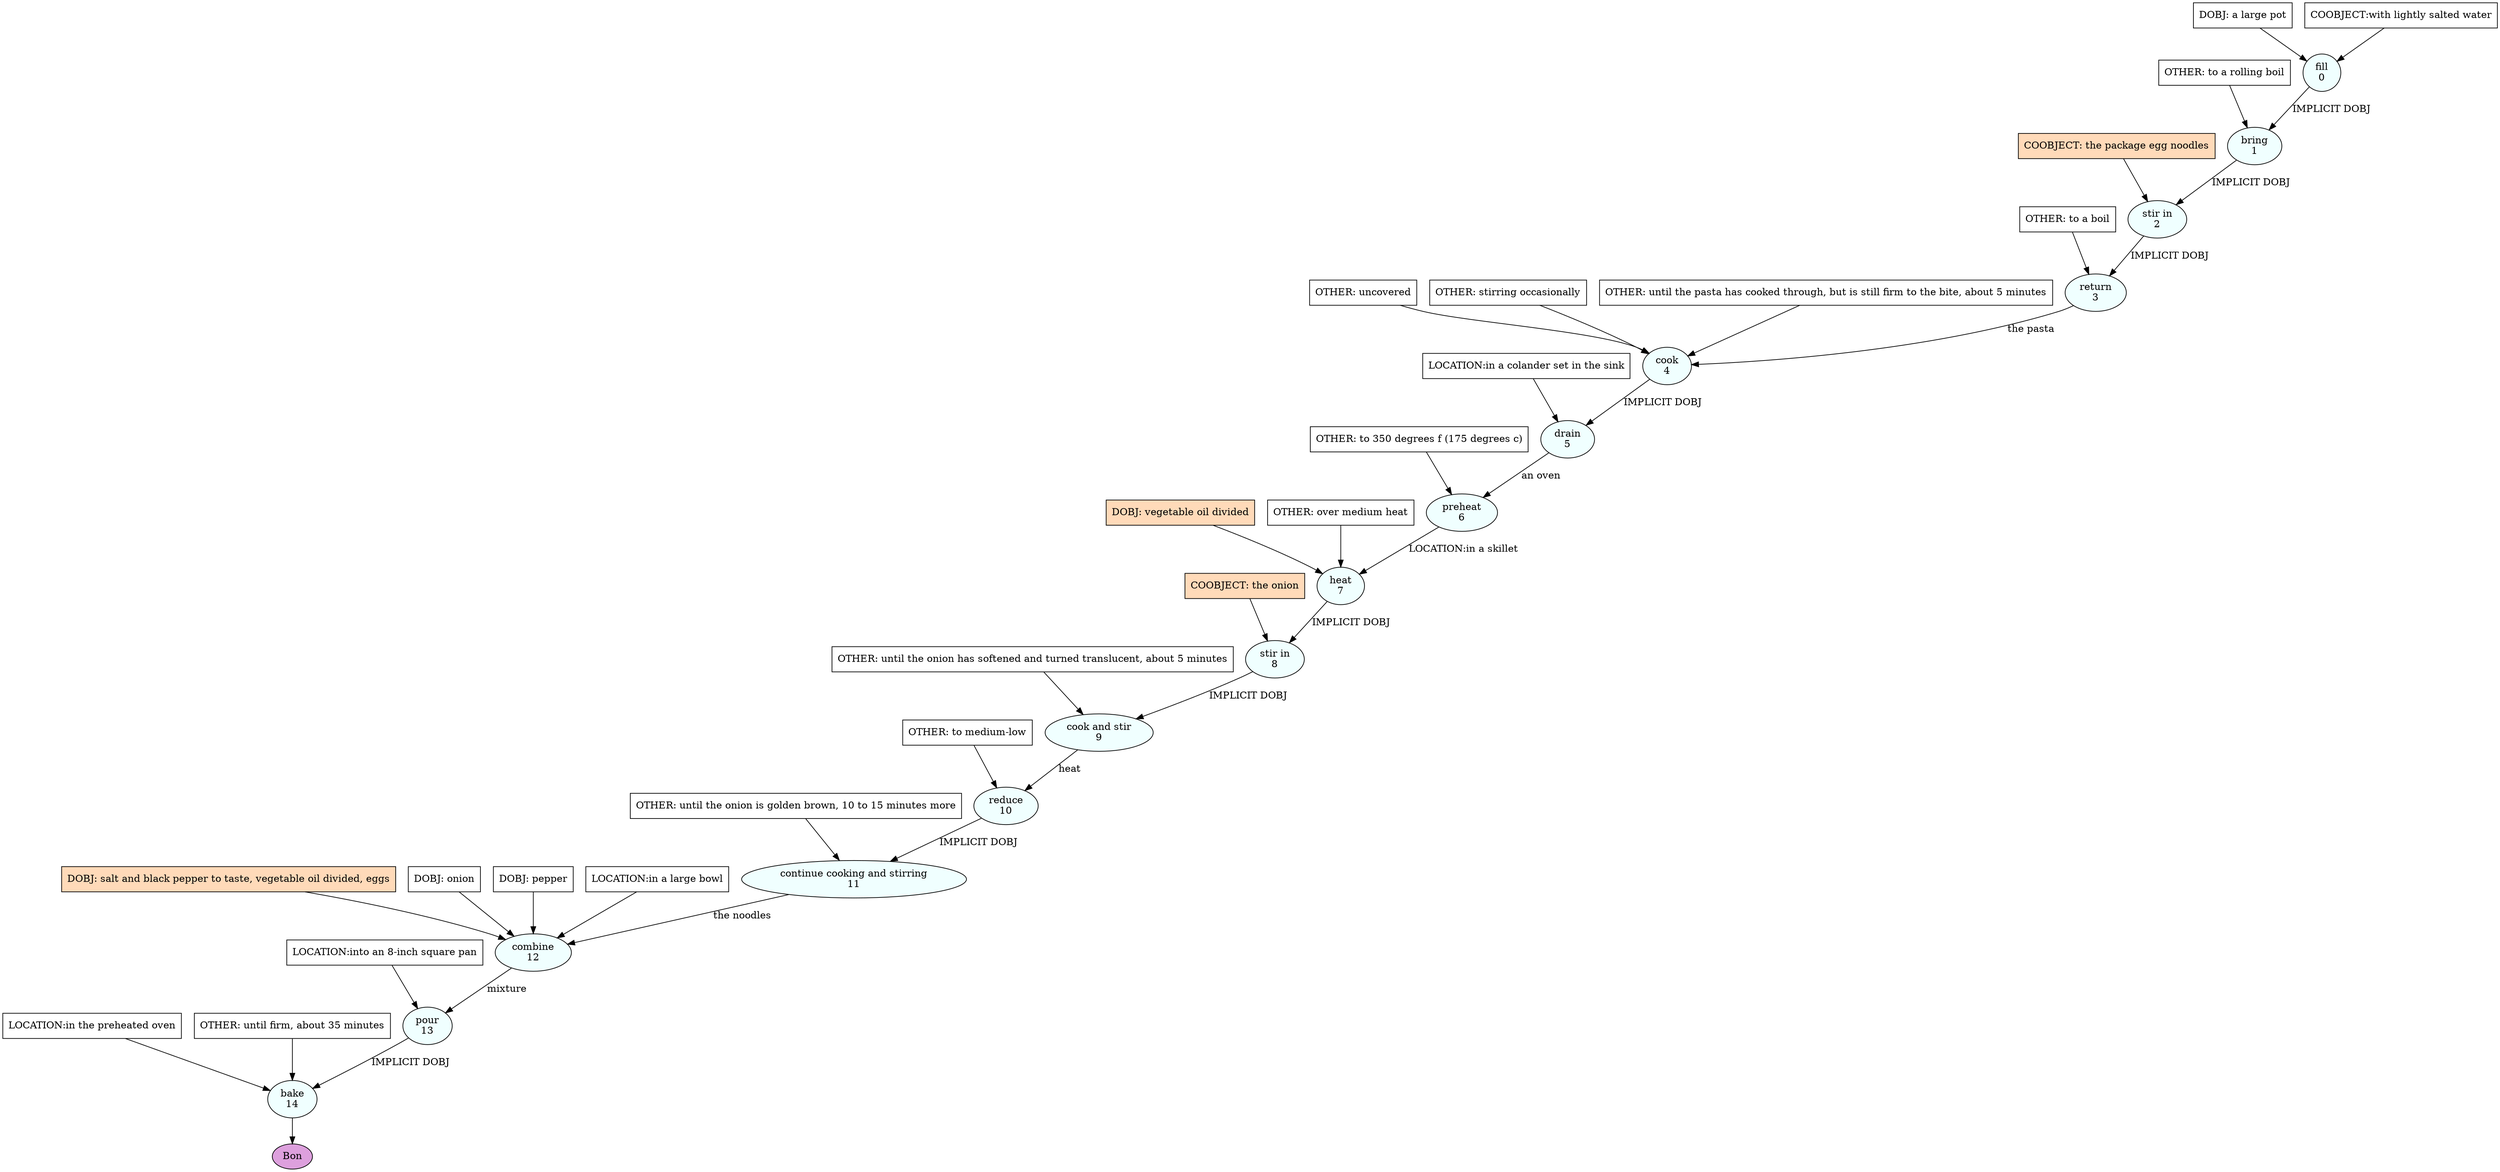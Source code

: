 digraph recipe {
E0[label="fill
0", shape=oval, style=filled, fillcolor=azure]
E1[label="bring
1", shape=oval, style=filled, fillcolor=azure]
E2[label="stir in
2", shape=oval, style=filled, fillcolor=azure]
E3[label="return
3", shape=oval, style=filled, fillcolor=azure]
E4[label="cook
4", shape=oval, style=filled, fillcolor=azure]
E5[label="drain
5", shape=oval, style=filled, fillcolor=azure]
E6[label="preheat
6", shape=oval, style=filled, fillcolor=azure]
E7[label="heat
7", shape=oval, style=filled, fillcolor=azure]
E8[label="stir in
8", shape=oval, style=filled, fillcolor=azure]
E9[label="cook and stir
9", shape=oval, style=filled, fillcolor=azure]
E10[label="reduce
10", shape=oval, style=filled, fillcolor=azure]
E11[label="continue cooking and stirring
11", shape=oval, style=filled, fillcolor=azure]
E12[label="combine
12", shape=oval, style=filled, fillcolor=azure]
E13[label="pour
13", shape=oval, style=filled, fillcolor=azure]
E14[label="bake
14", shape=oval, style=filled, fillcolor=azure]
D0[label="DOBJ: a large pot", shape=box, style=filled, fillcolor=white]
D0 -> E0
P0_0[label="COOBJECT:with lightly salted water", shape=box, style=filled, fillcolor=white]
P0_0 -> E0
E0 -> E1 [label="IMPLICIT DOBJ"]
O1_0_0[label="OTHER: to a rolling boil", shape=box, style=filled, fillcolor=white]
O1_0_0 -> E1
E1 -> E2 [label="IMPLICIT DOBJ"]
P2_0_ing[label="COOBJECT: the package egg noodles", shape=box, style=filled, fillcolor=peachpuff]
P2_0_ing -> E2
E2 -> E3 [label="IMPLICIT DOBJ"]
O3_0_0[label="OTHER: to a boil", shape=box, style=filled, fillcolor=white]
O3_0_0 -> E3
E3 -> E4 [label="the pasta"]
O4_0_0[label="OTHER: uncovered", shape=box, style=filled, fillcolor=white]
O4_0_0 -> E4
O4_1_0[label="OTHER: stirring occasionally", shape=box, style=filled, fillcolor=white]
O4_1_0 -> E4
O4_2_0[label="OTHER: until the pasta has cooked through, but is still firm to the bite, about 5 minutes", shape=box, style=filled, fillcolor=white]
O4_2_0 -> E4
E4 -> E5 [label="IMPLICIT DOBJ"]
P5_0_0[label="LOCATION:in a colander set in the sink", shape=box, style=filled, fillcolor=white]
P5_0_0 -> E5
E5 -> E6 [label="an oven"]
O6_0_0[label="OTHER: to 350 degrees f (175 degrees c)", shape=box, style=filled, fillcolor=white]
O6_0_0 -> E6
D7_ing[label="DOBJ: vegetable oil divided", shape=box, style=filled, fillcolor=peachpuff]
D7_ing -> E7
E6 -> E7 [label="LOCATION:in a skillet"]
O7_0_0[label="OTHER: over medium heat", shape=box, style=filled, fillcolor=white]
O7_0_0 -> E7
E7 -> E8 [label="IMPLICIT DOBJ"]
P8_0_ing[label="COOBJECT: the onion", shape=box, style=filled, fillcolor=peachpuff]
P8_0_ing -> E8
E8 -> E9 [label="IMPLICIT DOBJ"]
O9_0_0[label="OTHER: until the onion has softened and turned translucent, about 5 minutes", shape=box, style=filled, fillcolor=white]
O9_0_0 -> E9
E9 -> E10 [label="heat"]
O10_0_0[label="OTHER: to medium-low", shape=box, style=filled, fillcolor=white]
O10_0_0 -> E10
E10 -> E11 [label="IMPLICIT DOBJ"]
O11_0_0[label="OTHER: until the onion is golden brown, 10 to 15 minutes more", shape=box, style=filled, fillcolor=white]
O11_0_0 -> E11
D12_ing[label="DOBJ: salt and black pepper to taste, vegetable oil divided, eggs", shape=box, style=filled, fillcolor=peachpuff]
D12_ing -> E12
E11 -> E12 [label="the noodles"]
D12_1[label="DOBJ: onion", shape=box, style=filled, fillcolor=white]
D12_1 -> E12
D12_2[label="DOBJ: pepper", shape=box, style=filled, fillcolor=white]
D12_2 -> E12
P12_0_0[label="LOCATION:in a large bowl", shape=box, style=filled, fillcolor=white]
P12_0_0 -> E12
E12 -> E13 [label="mixture"]
P13_0_0[label="LOCATION:into an 8-inch square pan", shape=box, style=filled, fillcolor=white]
P13_0_0 -> E13
E13 -> E14 [label="IMPLICIT DOBJ"]
P14_0_0[label="LOCATION:in the preheated oven", shape=box, style=filled, fillcolor=white]
P14_0_0 -> E14
O14_0_0[label="OTHER: until firm, about 35 minutes", shape=box, style=filled, fillcolor=white]
O14_0_0 -> E14
EOR[label="Bon", shape=oval, style=filled, fillcolor=plum]
E14 -> EOR
}
